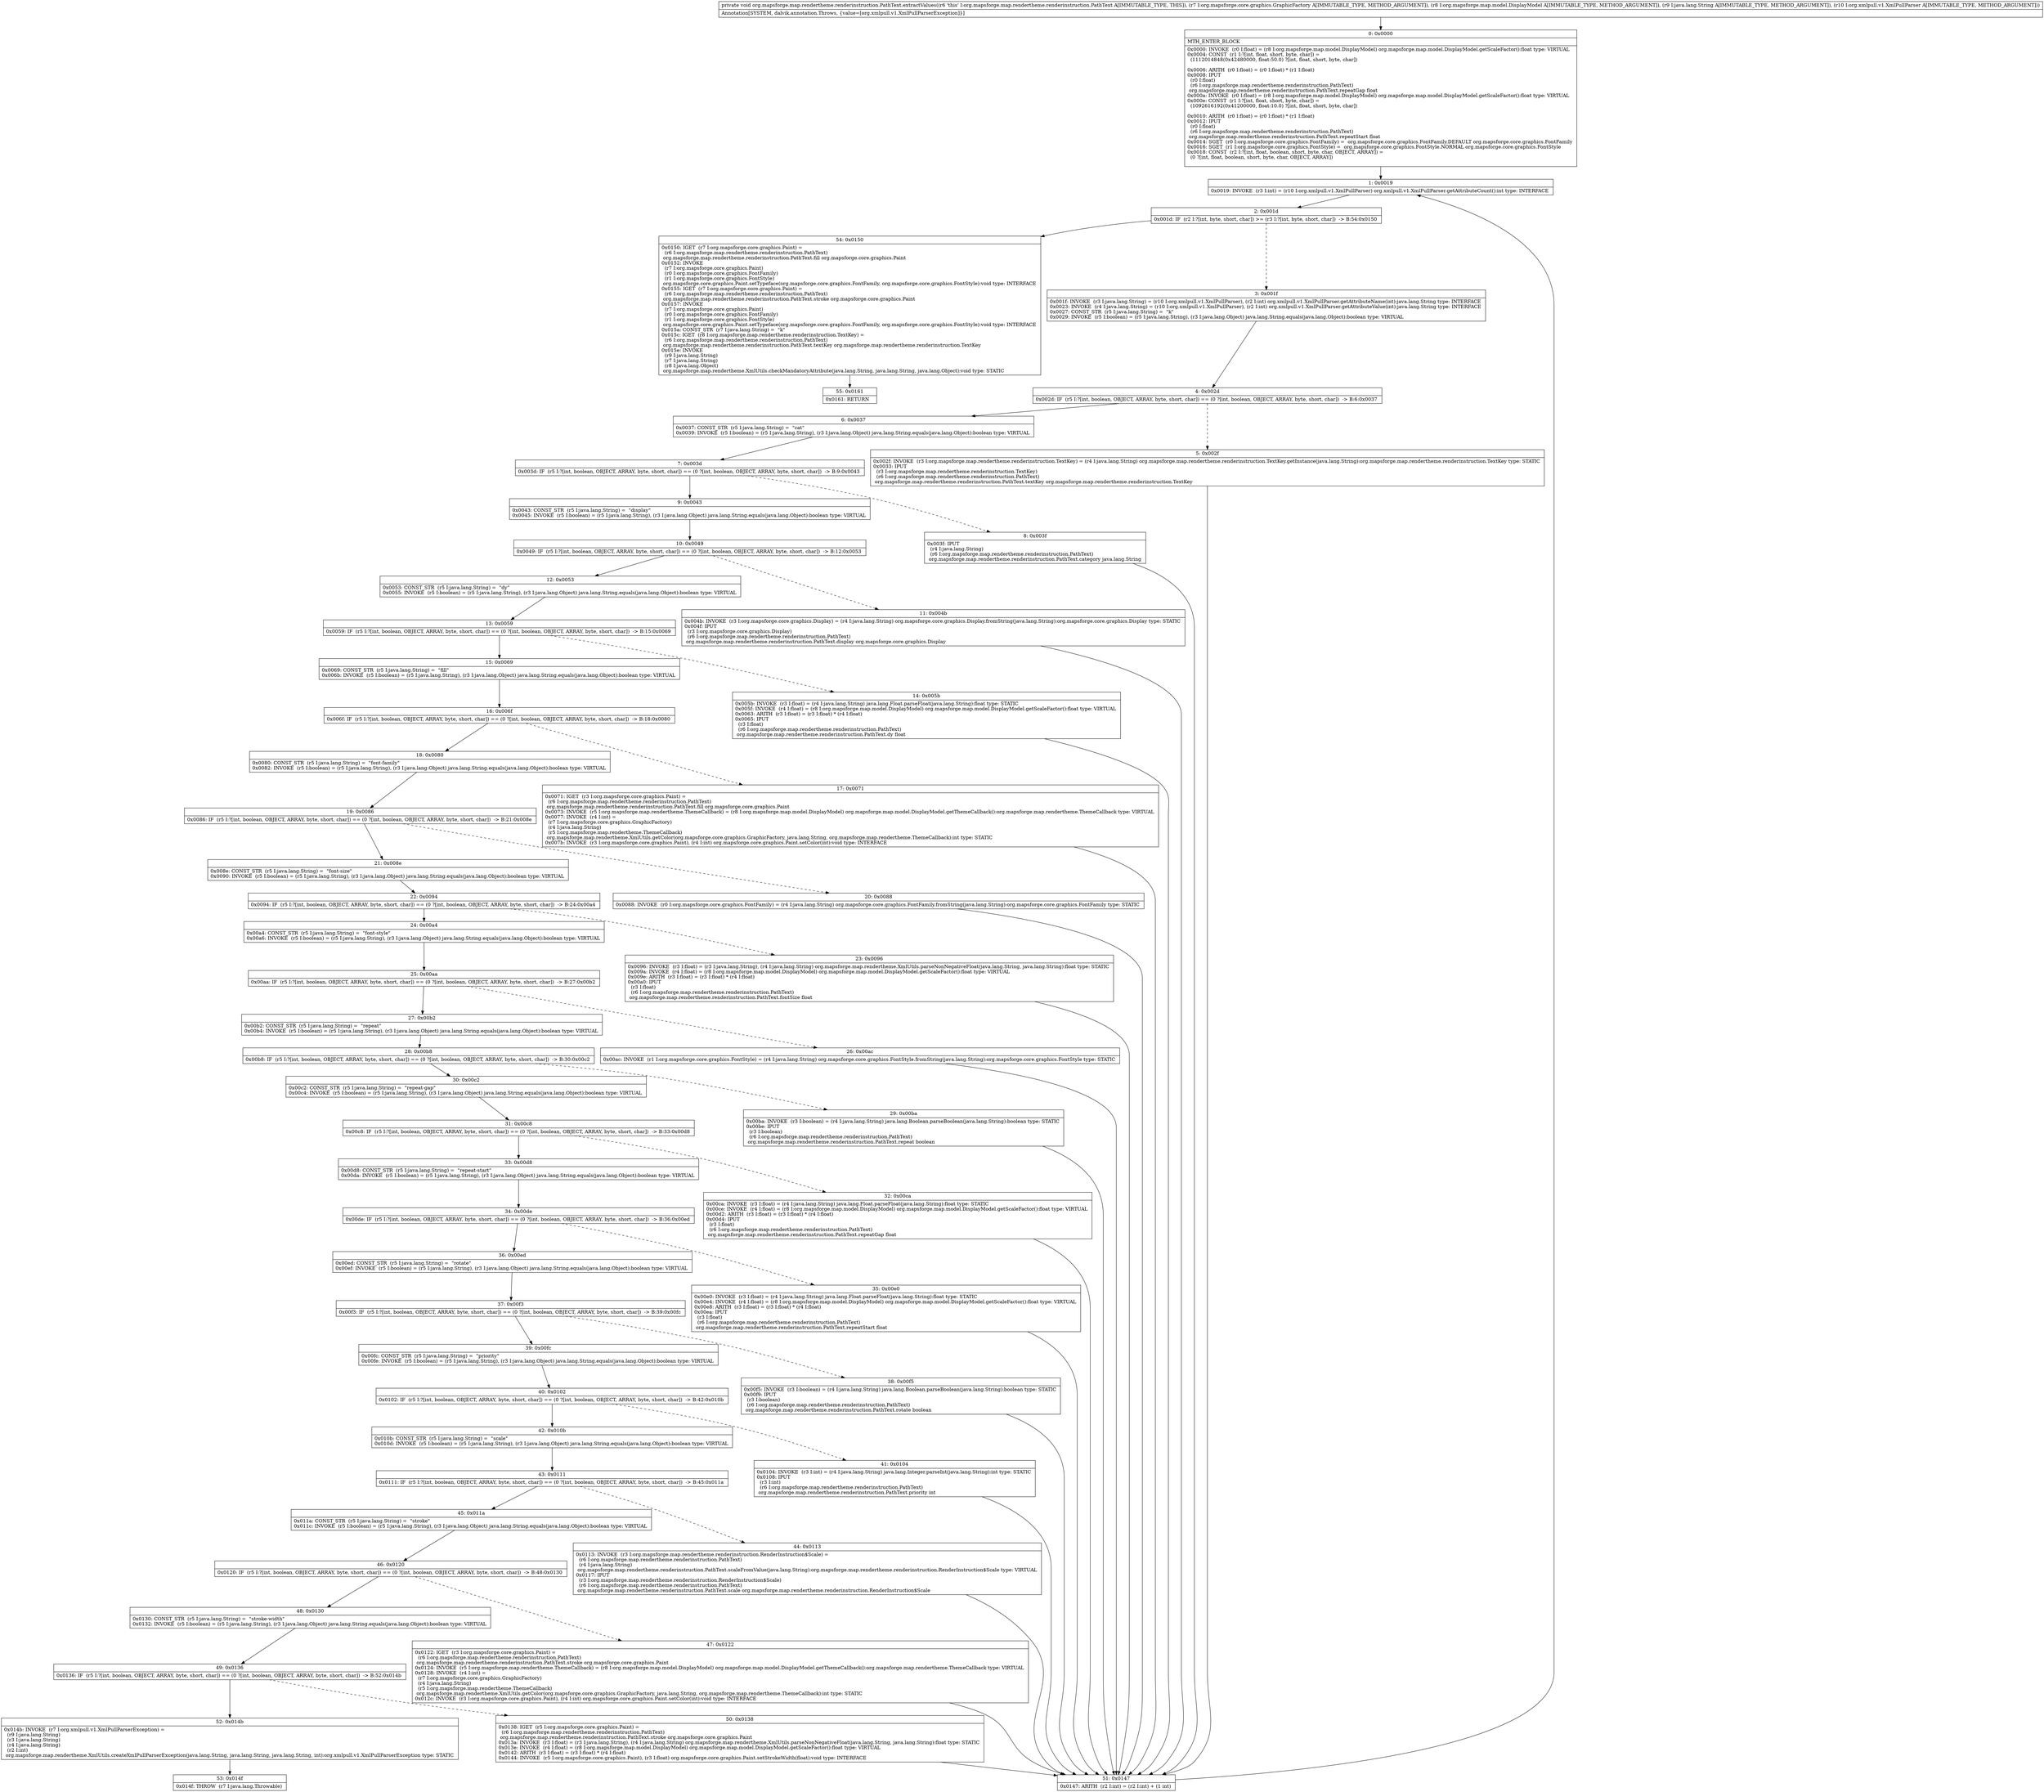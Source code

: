 digraph "CFG fororg.mapsforge.map.rendertheme.renderinstruction.PathText.extractValues(Lorg\/mapsforge\/core\/graphics\/GraphicFactory;Lorg\/mapsforge\/map\/model\/DisplayModel;Ljava\/lang\/String;Lorg\/xmlpull\/v1\/XmlPullParser;)V" {
Node_0 [shape=record,label="{0\:\ 0x0000|MTH_ENTER_BLOCK\l|0x0000: INVOKE  (r0 I:float) = (r8 I:org.mapsforge.map.model.DisplayModel) org.mapsforge.map.model.DisplayModel.getScaleFactor():float type: VIRTUAL \l0x0004: CONST  (r1 I:?[int, float, short, byte, char]) = \l  (1112014848(0x42480000, float:50.0) ?[int, float, short, byte, char])\l \l0x0006: ARITH  (r0 I:float) = (r0 I:float) * (r1 I:float) \l0x0008: IPUT  \l  (r0 I:float)\l  (r6 I:org.mapsforge.map.rendertheme.renderinstruction.PathText)\l org.mapsforge.map.rendertheme.renderinstruction.PathText.repeatGap float \l0x000a: INVOKE  (r0 I:float) = (r8 I:org.mapsforge.map.model.DisplayModel) org.mapsforge.map.model.DisplayModel.getScaleFactor():float type: VIRTUAL \l0x000e: CONST  (r1 I:?[int, float, short, byte, char]) = \l  (1092616192(0x41200000, float:10.0) ?[int, float, short, byte, char])\l \l0x0010: ARITH  (r0 I:float) = (r0 I:float) * (r1 I:float) \l0x0012: IPUT  \l  (r0 I:float)\l  (r6 I:org.mapsforge.map.rendertheme.renderinstruction.PathText)\l org.mapsforge.map.rendertheme.renderinstruction.PathText.repeatStart float \l0x0014: SGET  (r0 I:org.mapsforge.core.graphics.FontFamily) =  org.mapsforge.core.graphics.FontFamily.DEFAULT org.mapsforge.core.graphics.FontFamily \l0x0016: SGET  (r1 I:org.mapsforge.core.graphics.FontStyle) =  org.mapsforge.core.graphics.FontStyle.NORMAL org.mapsforge.core.graphics.FontStyle \l0x0018: CONST  (r2 I:?[int, float, boolean, short, byte, char, OBJECT, ARRAY]) = \l  (0 ?[int, float, boolean, short, byte, char, OBJECT, ARRAY])\l \l}"];
Node_1 [shape=record,label="{1\:\ 0x0019|0x0019: INVOKE  (r3 I:int) = (r10 I:org.xmlpull.v1.XmlPullParser) org.xmlpull.v1.XmlPullParser.getAttributeCount():int type: INTERFACE \l}"];
Node_2 [shape=record,label="{2\:\ 0x001d|0x001d: IF  (r2 I:?[int, byte, short, char]) \>= (r3 I:?[int, byte, short, char])  \-\> B:54:0x0150 \l}"];
Node_3 [shape=record,label="{3\:\ 0x001f|0x001f: INVOKE  (r3 I:java.lang.String) = (r10 I:org.xmlpull.v1.XmlPullParser), (r2 I:int) org.xmlpull.v1.XmlPullParser.getAttributeName(int):java.lang.String type: INTERFACE \l0x0023: INVOKE  (r4 I:java.lang.String) = (r10 I:org.xmlpull.v1.XmlPullParser), (r2 I:int) org.xmlpull.v1.XmlPullParser.getAttributeValue(int):java.lang.String type: INTERFACE \l0x0027: CONST_STR  (r5 I:java.lang.String) =  \"k\" \l0x0029: INVOKE  (r5 I:boolean) = (r5 I:java.lang.String), (r3 I:java.lang.Object) java.lang.String.equals(java.lang.Object):boolean type: VIRTUAL \l}"];
Node_4 [shape=record,label="{4\:\ 0x002d|0x002d: IF  (r5 I:?[int, boolean, OBJECT, ARRAY, byte, short, char]) == (0 ?[int, boolean, OBJECT, ARRAY, byte, short, char])  \-\> B:6:0x0037 \l}"];
Node_5 [shape=record,label="{5\:\ 0x002f|0x002f: INVOKE  (r3 I:org.mapsforge.map.rendertheme.renderinstruction.TextKey) = (r4 I:java.lang.String) org.mapsforge.map.rendertheme.renderinstruction.TextKey.getInstance(java.lang.String):org.mapsforge.map.rendertheme.renderinstruction.TextKey type: STATIC \l0x0033: IPUT  \l  (r3 I:org.mapsforge.map.rendertheme.renderinstruction.TextKey)\l  (r6 I:org.mapsforge.map.rendertheme.renderinstruction.PathText)\l org.mapsforge.map.rendertheme.renderinstruction.PathText.textKey org.mapsforge.map.rendertheme.renderinstruction.TextKey \l}"];
Node_6 [shape=record,label="{6\:\ 0x0037|0x0037: CONST_STR  (r5 I:java.lang.String) =  \"cat\" \l0x0039: INVOKE  (r5 I:boolean) = (r5 I:java.lang.String), (r3 I:java.lang.Object) java.lang.String.equals(java.lang.Object):boolean type: VIRTUAL \l}"];
Node_7 [shape=record,label="{7\:\ 0x003d|0x003d: IF  (r5 I:?[int, boolean, OBJECT, ARRAY, byte, short, char]) == (0 ?[int, boolean, OBJECT, ARRAY, byte, short, char])  \-\> B:9:0x0043 \l}"];
Node_8 [shape=record,label="{8\:\ 0x003f|0x003f: IPUT  \l  (r4 I:java.lang.String)\l  (r6 I:org.mapsforge.map.rendertheme.renderinstruction.PathText)\l org.mapsforge.map.rendertheme.renderinstruction.PathText.category java.lang.String \l}"];
Node_9 [shape=record,label="{9\:\ 0x0043|0x0043: CONST_STR  (r5 I:java.lang.String) =  \"display\" \l0x0045: INVOKE  (r5 I:boolean) = (r5 I:java.lang.String), (r3 I:java.lang.Object) java.lang.String.equals(java.lang.Object):boolean type: VIRTUAL \l}"];
Node_10 [shape=record,label="{10\:\ 0x0049|0x0049: IF  (r5 I:?[int, boolean, OBJECT, ARRAY, byte, short, char]) == (0 ?[int, boolean, OBJECT, ARRAY, byte, short, char])  \-\> B:12:0x0053 \l}"];
Node_11 [shape=record,label="{11\:\ 0x004b|0x004b: INVOKE  (r3 I:org.mapsforge.core.graphics.Display) = (r4 I:java.lang.String) org.mapsforge.core.graphics.Display.fromString(java.lang.String):org.mapsforge.core.graphics.Display type: STATIC \l0x004f: IPUT  \l  (r3 I:org.mapsforge.core.graphics.Display)\l  (r6 I:org.mapsforge.map.rendertheme.renderinstruction.PathText)\l org.mapsforge.map.rendertheme.renderinstruction.PathText.display org.mapsforge.core.graphics.Display \l}"];
Node_12 [shape=record,label="{12\:\ 0x0053|0x0053: CONST_STR  (r5 I:java.lang.String) =  \"dy\" \l0x0055: INVOKE  (r5 I:boolean) = (r5 I:java.lang.String), (r3 I:java.lang.Object) java.lang.String.equals(java.lang.Object):boolean type: VIRTUAL \l}"];
Node_13 [shape=record,label="{13\:\ 0x0059|0x0059: IF  (r5 I:?[int, boolean, OBJECT, ARRAY, byte, short, char]) == (0 ?[int, boolean, OBJECT, ARRAY, byte, short, char])  \-\> B:15:0x0069 \l}"];
Node_14 [shape=record,label="{14\:\ 0x005b|0x005b: INVOKE  (r3 I:float) = (r4 I:java.lang.String) java.lang.Float.parseFloat(java.lang.String):float type: STATIC \l0x005f: INVOKE  (r4 I:float) = (r8 I:org.mapsforge.map.model.DisplayModel) org.mapsforge.map.model.DisplayModel.getScaleFactor():float type: VIRTUAL \l0x0063: ARITH  (r3 I:float) = (r3 I:float) * (r4 I:float) \l0x0065: IPUT  \l  (r3 I:float)\l  (r6 I:org.mapsforge.map.rendertheme.renderinstruction.PathText)\l org.mapsforge.map.rendertheme.renderinstruction.PathText.dy float \l}"];
Node_15 [shape=record,label="{15\:\ 0x0069|0x0069: CONST_STR  (r5 I:java.lang.String) =  \"fill\" \l0x006b: INVOKE  (r5 I:boolean) = (r5 I:java.lang.String), (r3 I:java.lang.Object) java.lang.String.equals(java.lang.Object):boolean type: VIRTUAL \l}"];
Node_16 [shape=record,label="{16\:\ 0x006f|0x006f: IF  (r5 I:?[int, boolean, OBJECT, ARRAY, byte, short, char]) == (0 ?[int, boolean, OBJECT, ARRAY, byte, short, char])  \-\> B:18:0x0080 \l}"];
Node_17 [shape=record,label="{17\:\ 0x0071|0x0071: IGET  (r3 I:org.mapsforge.core.graphics.Paint) = \l  (r6 I:org.mapsforge.map.rendertheme.renderinstruction.PathText)\l org.mapsforge.map.rendertheme.renderinstruction.PathText.fill org.mapsforge.core.graphics.Paint \l0x0073: INVOKE  (r5 I:org.mapsforge.map.rendertheme.ThemeCallback) = (r8 I:org.mapsforge.map.model.DisplayModel) org.mapsforge.map.model.DisplayModel.getThemeCallback():org.mapsforge.map.rendertheme.ThemeCallback type: VIRTUAL \l0x0077: INVOKE  (r4 I:int) = \l  (r7 I:org.mapsforge.core.graphics.GraphicFactory)\l  (r4 I:java.lang.String)\l  (r5 I:org.mapsforge.map.rendertheme.ThemeCallback)\l org.mapsforge.map.rendertheme.XmlUtils.getColor(org.mapsforge.core.graphics.GraphicFactory, java.lang.String, org.mapsforge.map.rendertheme.ThemeCallback):int type: STATIC \l0x007b: INVOKE  (r3 I:org.mapsforge.core.graphics.Paint), (r4 I:int) org.mapsforge.core.graphics.Paint.setColor(int):void type: INTERFACE \l}"];
Node_18 [shape=record,label="{18\:\ 0x0080|0x0080: CONST_STR  (r5 I:java.lang.String) =  \"font\-family\" \l0x0082: INVOKE  (r5 I:boolean) = (r5 I:java.lang.String), (r3 I:java.lang.Object) java.lang.String.equals(java.lang.Object):boolean type: VIRTUAL \l}"];
Node_19 [shape=record,label="{19\:\ 0x0086|0x0086: IF  (r5 I:?[int, boolean, OBJECT, ARRAY, byte, short, char]) == (0 ?[int, boolean, OBJECT, ARRAY, byte, short, char])  \-\> B:21:0x008e \l}"];
Node_20 [shape=record,label="{20\:\ 0x0088|0x0088: INVOKE  (r0 I:org.mapsforge.core.graphics.FontFamily) = (r4 I:java.lang.String) org.mapsforge.core.graphics.FontFamily.fromString(java.lang.String):org.mapsforge.core.graphics.FontFamily type: STATIC \l}"];
Node_21 [shape=record,label="{21\:\ 0x008e|0x008e: CONST_STR  (r5 I:java.lang.String) =  \"font\-size\" \l0x0090: INVOKE  (r5 I:boolean) = (r5 I:java.lang.String), (r3 I:java.lang.Object) java.lang.String.equals(java.lang.Object):boolean type: VIRTUAL \l}"];
Node_22 [shape=record,label="{22\:\ 0x0094|0x0094: IF  (r5 I:?[int, boolean, OBJECT, ARRAY, byte, short, char]) == (0 ?[int, boolean, OBJECT, ARRAY, byte, short, char])  \-\> B:24:0x00a4 \l}"];
Node_23 [shape=record,label="{23\:\ 0x0096|0x0096: INVOKE  (r3 I:float) = (r3 I:java.lang.String), (r4 I:java.lang.String) org.mapsforge.map.rendertheme.XmlUtils.parseNonNegativeFloat(java.lang.String, java.lang.String):float type: STATIC \l0x009a: INVOKE  (r4 I:float) = (r8 I:org.mapsforge.map.model.DisplayModel) org.mapsforge.map.model.DisplayModel.getScaleFactor():float type: VIRTUAL \l0x009e: ARITH  (r3 I:float) = (r3 I:float) * (r4 I:float) \l0x00a0: IPUT  \l  (r3 I:float)\l  (r6 I:org.mapsforge.map.rendertheme.renderinstruction.PathText)\l org.mapsforge.map.rendertheme.renderinstruction.PathText.fontSize float \l}"];
Node_24 [shape=record,label="{24\:\ 0x00a4|0x00a4: CONST_STR  (r5 I:java.lang.String) =  \"font\-style\" \l0x00a6: INVOKE  (r5 I:boolean) = (r5 I:java.lang.String), (r3 I:java.lang.Object) java.lang.String.equals(java.lang.Object):boolean type: VIRTUAL \l}"];
Node_25 [shape=record,label="{25\:\ 0x00aa|0x00aa: IF  (r5 I:?[int, boolean, OBJECT, ARRAY, byte, short, char]) == (0 ?[int, boolean, OBJECT, ARRAY, byte, short, char])  \-\> B:27:0x00b2 \l}"];
Node_26 [shape=record,label="{26\:\ 0x00ac|0x00ac: INVOKE  (r1 I:org.mapsforge.core.graphics.FontStyle) = (r4 I:java.lang.String) org.mapsforge.core.graphics.FontStyle.fromString(java.lang.String):org.mapsforge.core.graphics.FontStyle type: STATIC \l}"];
Node_27 [shape=record,label="{27\:\ 0x00b2|0x00b2: CONST_STR  (r5 I:java.lang.String) =  \"repeat\" \l0x00b4: INVOKE  (r5 I:boolean) = (r5 I:java.lang.String), (r3 I:java.lang.Object) java.lang.String.equals(java.lang.Object):boolean type: VIRTUAL \l}"];
Node_28 [shape=record,label="{28\:\ 0x00b8|0x00b8: IF  (r5 I:?[int, boolean, OBJECT, ARRAY, byte, short, char]) == (0 ?[int, boolean, OBJECT, ARRAY, byte, short, char])  \-\> B:30:0x00c2 \l}"];
Node_29 [shape=record,label="{29\:\ 0x00ba|0x00ba: INVOKE  (r3 I:boolean) = (r4 I:java.lang.String) java.lang.Boolean.parseBoolean(java.lang.String):boolean type: STATIC \l0x00be: IPUT  \l  (r3 I:boolean)\l  (r6 I:org.mapsforge.map.rendertheme.renderinstruction.PathText)\l org.mapsforge.map.rendertheme.renderinstruction.PathText.repeat boolean \l}"];
Node_30 [shape=record,label="{30\:\ 0x00c2|0x00c2: CONST_STR  (r5 I:java.lang.String) =  \"repeat\-gap\" \l0x00c4: INVOKE  (r5 I:boolean) = (r5 I:java.lang.String), (r3 I:java.lang.Object) java.lang.String.equals(java.lang.Object):boolean type: VIRTUAL \l}"];
Node_31 [shape=record,label="{31\:\ 0x00c8|0x00c8: IF  (r5 I:?[int, boolean, OBJECT, ARRAY, byte, short, char]) == (0 ?[int, boolean, OBJECT, ARRAY, byte, short, char])  \-\> B:33:0x00d8 \l}"];
Node_32 [shape=record,label="{32\:\ 0x00ca|0x00ca: INVOKE  (r3 I:float) = (r4 I:java.lang.String) java.lang.Float.parseFloat(java.lang.String):float type: STATIC \l0x00ce: INVOKE  (r4 I:float) = (r8 I:org.mapsforge.map.model.DisplayModel) org.mapsforge.map.model.DisplayModel.getScaleFactor():float type: VIRTUAL \l0x00d2: ARITH  (r3 I:float) = (r3 I:float) * (r4 I:float) \l0x00d4: IPUT  \l  (r3 I:float)\l  (r6 I:org.mapsforge.map.rendertheme.renderinstruction.PathText)\l org.mapsforge.map.rendertheme.renderinstruction.PathText.repeatGap float \l}"];
Node_33 [shape=record,label="{33\:\ 0x00d8|0x00d8: CONST_STR  (r5 I:java.lang.String) =  \"repeat\-start\" \l0x00da: INVOKE  (r5 I:boolean) = (r5 I:java.lang.String), (r3 I:java.lang.Object) java.lang.String.equals(java.lang.Object):boolean type: VIRTUAL \l}"];
Node_34 [shape=record,label="{34\:\ 0x00de|0x00de: IF  (r5 I:?[int, boolean, OBJECT, ARRAY, byte, short, char]) == (0 ?[int, boolean, OBJECT, ARRAY, byte, short, char])  \-\> B:36:0x00ed \l}"];
Node_35 [shape=record,label="{35\:\ 0x00e0|0x00e0: INVOKE  (r3 I:float) = (r4 I:java.lang.String) java.lang.Float.parseFloat(java.lang.String):float type: STATIC \l0x00e4: INVOKE  (r4 I:float) = (r8 I:org.mapsforge.map.model.DisplayModel) org.mapsforge.map.model.DisplayModel.getScaleFactor():float type: VIRTUAL \l0x00e8: ARITH  (r3 I:float) = (r3 I:float) * (r4 I:float) \l0x00ea: IPUT  \l  (r3 I:float)\l  (r6 I:org.mapsforge.map.rendertheme.renderinstruction.PathText)\l org.mapsforge.map.rendertheme.renderinstruction.PathText.repeatStart float \l}"];
Node_36 [shape=record,label="{36\:\ 0x00ed|0x00ed: CONST_STR  (r5 I:java.lang.String) =  \"rotate\" \l0x00ef: INVOKE  (r5 I:boolean) = (r5 I:java.lang.String), (r3 I:java.lang.Object) java.lang.String.equals(java.lang.Object):boolean type: VIRTUAL \l}"];
Node_37 [shape=record,label="{37\:\ 0x00f3|0x00f3: IF  (r5 I:?[int, boolean, OBJECT, ARRAY, byte, short, char]) == (0 ?[int, boolean, OBJECT, ARRAY, byte, short, char])  \-\> B:39:0x00fc \l}"];
Node_38 [shape=record,label="{38\:\ 0x00f5|0x00f5: INVOKE  (r3 I:boolean) = (r4 I:java.lang.String) java.lang.Boolean.parseBoolean(java.lang.String):boolean type: STATIC \l0x00f9: IPUT  \l  (r3 I:boolean)\l  (r6 I:org.mapsforge.map.rendertheme.renderinstruction.PathText)\l org.mapsforge.map.rendertheme.renderinstruction.PathText.rotate boolean \l}"];
Node_39 [shape=record,label="{39\:\ 0x00fc|0x00fc: CONST_STR  (r5 I:java.lang.String) =  \"priority\" \l0x00fe: INVOKE  (r5 I:boolean) = (r5 I:java.lang.String), (r3 I:java.lang.Object) java.lang.String.equals(java.lang.Object):boolean type: VIRTUAL \l}"];
Node_40 [shape=record,label="{40\:\ 0x0102|0x0102: IF  (r5 I:?[int, boolean, OBJECT, ARRAY, byte, short, char]) == (0 ?[int, boolean, OBJECT, ARRAY, byte, short, char])  \-\> B:42:0x010b \l}"];
Node_41 [shape=record,label="{41\:\ 0x0104|0x0104: INVOKE  (r3 I:int) = (r4 I:java.lang.String) java.lang.Integer.parseInt(java.lang.String):int type: STATIC \l0x0108: IPUT  \l  (r3 I:int)\l  (r6 I:org.mapsforge.map.rendertheme.renderinstruction.PathText)\l org.mapsforge.map.rendertheme.renderinstruction.PathText.priority int \l}"];
Node_42 [shape=record,label="{42\:\ 0x010b|0x010b: CONST_STR  (r5 I:java.lang.String) =  \"scale\" \l0x010d: INVOKE  (r5 I:boolean) = (r5 I:java.lang.String), (r3 I:java.lang.Object) java.lang.String.equals(java.lang.Object):boolean type: VIRTUAL \l}"];
Node_43 [shape=record,label="{43\:\ 0x0111|0x0111: IF  (r5 I:?[int, boolean, OBJECT, ARRAY, byte, short, char]) == (0 ?[int, boolean, OBJECT, ARRAY, byte, short, char])  \-\> B:45:0x011a \l}"];
Node_44 [shape=record,label="{44\:\ 0x0113|0x0113: INVOKE  (r3 I:org.mapsforge.map.rendertheme.renderinstruction.RenderInstruction$Scale) = \l  (r6 I:org.mapsforge.map.rendertheme.renderinstruction.PathText)\l  (r4 I:java.lang.String)\l org.mapsforge.map.rendertheme.renderinstruction.PathText.scaleFromValue(java.lang.String):org.mapsforge.map.rendertheme.renderinstruction.RenderInstruction$Scale type: VIRTUAL \l0x0117: IPUT  \l  (r3 I:org.mapsforge.map.rendertheme.renderinstruction.RenderInstruction$Scale)\l  (r6 I:org.mapsforge.map.rendertheme.renderinstruction.PathText)\l org.mapsforge.map.rendertheme.renderinstruction.PathText.scale org.mapsforge.map.rendertheme.renderinstruction.RenderInstruction$Scale \l}"];
Node_45 [shape=record,label="{45\:\ 0x011a|0x011a: CONST_STR  (r5 I:java.lang.String) =  \"stroke\" \l0x011c: INVOKE  (r5 I:boolean) = (r5 I:java.lang.String), (r3 I:java.lang.Object) java.lang.String.equals(java.lang.Object):boolean type: VIRTUAL \l}"];
Node_46 [shape=record,label="{46\:\ 0x0120|0x0120: IF  (r5 I:?[int, boolean, OBJECT, ARRAY, byte, short, char]) == (0 ?[int, boolean, OBJECT, ARRAY, byte, short, char])  \-\> B:48:0x0130 \l}"];
Node_47 [shape=record,label="{47\:\ 0x0122|0x0122: IGET  (r3 I:org.mapsforge.core.graphics.Paint) = \l  (r6 I:org.mapsforge.map.rendertheme.renderinstruction.PathText)\l org.mapsforge.map.rendertheme.renderinstruction.PathText.stroke org.mapsforge.core.graphics.Paint \l0x0124: INVOKE  (r5 I:org.mapsforge.map.rendertheme.ThemeCallback) = (r8 I:org.mapsforge.map.model.DisplayModel) org.mapsforge.map.model.DisplayModel.getThemeCallback():org.mapsforge.map.rendertheme.ThemeCallback type: VIRTUAL \l0x0128: INVOKE  (r4 I:int) = \l  (r7 I:org.mapsforge.core.graphics.GraphicFactory)\l  (r4 I:java.lang.String)\l  (r5 I:org.mapsforge.map.rendertheme.ThemeCallback)\l org.mapsforge.map.rendertheme.XmlUtils.getColor(org.mapsforge.core.graphics.GraphicFactory, java.lang.String, org.mapsforge.map.rendertheme.ThemeCallback):int type: STATIC \l0x012c: INVOKE  (r3 I:org.mapsforge.core.graphics.Paint), (r4 I:int) org.mapsforge.core.graphics.Paint.setColor(int):void type: INTERFACE \l}"];
Node_48 [shape=record,label="{48\:\ 0x0130|0x0130: CONST_STR  (r5 I:java.lang.String) =  \"stroke\-width\" \l0x0132: INVOKE  (r5 I:boolean) = (r5 I:java.lang.String), (r3 I:java.lang.Object) java.lang.String.equals(java.lang.Object):boolean type: VIRTUAL \l}"];
Node_49 [shape=record,label="{49\:\ 0x0136|0x0136: IF  (r5 I:?[int, boolean, OBJECT, ARRAY, byte, short, char]) == (0 ?[int, boolean, OBJECT, ARRAY, byte, short, char])  \-\> B:52:0x014b \l}"];
Node_50 [shape=record,label="{50\:\ 0x0138|0x0138: IGET  (r5 I:org.mapsforge.core.graphics.Paint) = \l  (r6 I:org.mapsforge.map.rendertheme.renderinstruction.PathText)\l org.mapsforge.map.rendertheme.renderinstruction.PathText.stroke org.mapsforge.core.graphics.Paint \l0x013a: INVOKE  (r3 I:float) = (r3 I:java.lang.String), (r4 I:java.lang.String) org.mapsforge.map.rendertheme.XmlUtils.parseNonNegativeFloat(java.lang.String, java.lang.String):float type: STATIC \l0x013e: INVOKE  (r4 I:float) = (r8 I:org.mapsforge.map.model.DisplayModel) org.mapsforge.map.model.DisplayModel.getScaleFactor():float type: VIRTUAL \l0x0142: ARITH  (r3 I:float) = (r3 I:float) * (r4 I:float) \l0x0144: INVOKE  (r5 I:org.mapsforge.core.graphics.Paint), (r3 I:float) org.mapsforge.core.graphics.Paint.setStrokeWidth(float):void type: INTERFACE \l}"];
Node_51 [shape=record,label="{51\:\ 0x0147|0x0147: ARITH  (r2 I:int) = (r2 I:int) + (1 int) \l}"];
Node_52 [shape=record,label="{52\:\ 0x014b|0x014b: INVOKE  (r7 I:org.xmlpull.v1.XmlPullParserException) = \l  (r9 I:java.lang.String)\l  (r3 I:java.lang.String)\l  (r4 I:java.lang.String)\l  (r2 I:int)\l org.mapsforge.map.rendertheme.XmlUtils.createXmlPullParserException(java.lang.String, java.lang.String, java.lang.String, int):org.xmlpull.v1.XmlPullParserException type: STATIC \l}"];
Node_53 [shape=record,label="{53\:\ 0x014f|0x014f: THROW  (r7 I:java.lang.Throwable) \l}"];
Node_54 [shape=record,label="{54\:\ 0x0150|0x0150: IGET  (r7 I:org.mapsforge.core.graphics.Paint) = \l  (r6 I:org.mapsforge.map.rendertheme.renderinstruction.PathText)\l org.mapsforge.map.rendertheme.renderinstruction.PathText.fill org.mapsforge.core.graphics.Paint \l0x0152: INVOKE  \l  (r7 I:org.mapsforge.core.graphics.Paint)\l  (r0 I:org.mapsforge.core.graphics.FontFamily)\l  (r1 I:org.mapsforge.core.graphics.FontStyle)\l org.mapsforge.core.graphics.Paint.setTypeface(org.mapsforge.core.graphics.FontFamily, org.mapsforge.core.graphics.FontStyle):void type: INTERFACE \l0x0155: IGET  (r7 I:org.mapsforge.core.graphics.Paint) = \l  (r6 I:org.mapsforge.map.rendertheme.renderinstruction.PathText)\l org.mapsforge.map.rendertheme.renderinstruction.PathText.stroke org.mapsforge.core.graphics.Paint \l0x0157: INVOKE  \l  (r7 I:org.mapsforge.core.graphics.Paint)\l  (r0 I:org.mapsforge.core.graphics.FontFamily)\l  (r1 I:org.mapsforge.core.graphics.FontStyle)\l org.mapsforge.core.graphics.Paint.setTypeface(org.mapsforge.core.graphics.FontFamily, org.mapsforge.core.graphics.FontStyle):void type: INTERFACE \l0x015a: CONST_STR  (r7 I:java.lang.String) =  \"k\" \l0x015c: IGET  (r8 I:org.mapsforge.map.rendertheme.renderinstruction.TextKey) = \l  (r6 I:org.mapsforge.map.rendertheme.renderinstruction.PathText)\l org.mapsforge.map.rendertheme.renderinstruction.PathText.textKey org.mapsforge.map.rendertheme.renderinstruction.TextKey \l0x015e: INVOKE  \l  (r9 I:java.lang.String)\l  (r7 I:java.lang.String)\l  (r8 I:java.lang.Object)\l org.mapsforge.map.rendertheme.XmlUtils.checkMandatoryAttribute(java.lang.String, java.lang.String, java.lang.Object):void type: STATIC \l}"];
Node_55 [shape=record,label="{55\:\ 0x0161|0x0161: RETURN   \l}"];
MethodNode[shape=record,label="{private void org.mapsforge.map.rendertheme.renderinstruction.PathText.extractValues((r6 'this' I:org.mapsforge.map.rendertheme.renderinstruction.PathText A[IMMUTABLE_TYPE, THIS]), (r7 I:org.mapsforge.core.graphics.GraphicFactory A[IMMUTABLE_TYPE, METHOD_ARGUMENT]), (r8 I:org.mapsforge.map.model.DisplayModel A[IMMUTABLE_TYPE, METHOD_ARGUMENT]), (r9 I:java.lang.String A[IMMUTABLE_TYPE, METHOD_ARGUMENT]), (r10 I:org.xmlpull.v1.XmlPullParser A[IMMUTABLE_TYPE, METHOD_ARGUMENT]))  | Annotation[SYSTEM, dalvik.annotation.Throws, \{value=[org.xmlpull.v1.XmlPullParserException]\}]\l}"];
MethodNode -> Node_0;
Node_0 -> Node_1;
Node_1 -> Node_2;
Node_2 -> Node_3[style=dashed];
Node_2 -> Node_54;
Node_3 -> Node_4;
Node_4 -> Node_5[style=dashed];
Node_4 -> Node_6;
Node_5 -> Node_51;
Node_6 -> Node_7;
Node_7 -> Node_8[style=dashed];
Node_7 -> Node_9;
Node_8 -> Node_51;
Node_9 -> Node_10;
Node_10 -> Node_11[style=dashed];
Node_10 -> Node_12;
Node_11 -> Node_51;
Node_12 -> Node_13;
Node_13 -> Node_14[style=dashed];
Node_13 -> Node_15;
Node_14 -> Node_51;
Node_15 -> Node_16;
Node_16 -> Node_17[style=dashed];
Node_16 -> Node_18;
Node_17 -> Node_51;
Node_18 -> Node_19;
Node_19 -> Node_20[style=dashed];
Node_19 -> Node_21;
Node_20 -> Node_51;
Node_21 -> Node_22;
Node_22 -> Node_23[style=dashed];
Node_22 -> Node_24;
Node_23 -> Node_51;
Node_24 -> Node_25;
Node_25 -> Node_26[style=dashed];
Node_25 -> Node_27;
Node_26 -> Node_51;
Node_27 -> Node_28;
Node_28 -> Node_29[style=dashed];
Node_28 -> Node_30;
Node_29 -> Node_51;
Node_30 -> Node_31;
Node_31 -> Node_32[style=dashed];
Node_31 -> Node_33;
Node_32 -> Node_51;
Node_33 -> Node_34;
Node_34 -> Node_35[style=dashed];
Node_34 -> Node_36;
Node_35 -> Node_51;
Node_36 -> Node_37;
Node_37 -> Node_38[style=dashed];
Node_37 -> Node_39;
Node_38 -> Node_51;
Node_39 -> Node_40;
Node_40 -> Node_41[style=dashed];
Node_40 -> Node_42;
Node_41 -> Node_51;
Node_42 -> Node_43;
Node_43 -> Node_44[style=dashed];
Node_43 -> Node_45;
Node_44 -> Node_51;
Node_45 -> Node_46;
Node_46 -> Node_47[style=dashed];
Node_46 -> Node_48;
Node_47 -> Node_51;
Node_48 -> Node_49;
Node_49 -> Node_50[style=dashed];
Node_49 -> Node_52;
Node_50 -> Node_51;
Node_51 -> Node_1;
Node_52 -> Node_53;
Node_54 -> Node_55;
}

